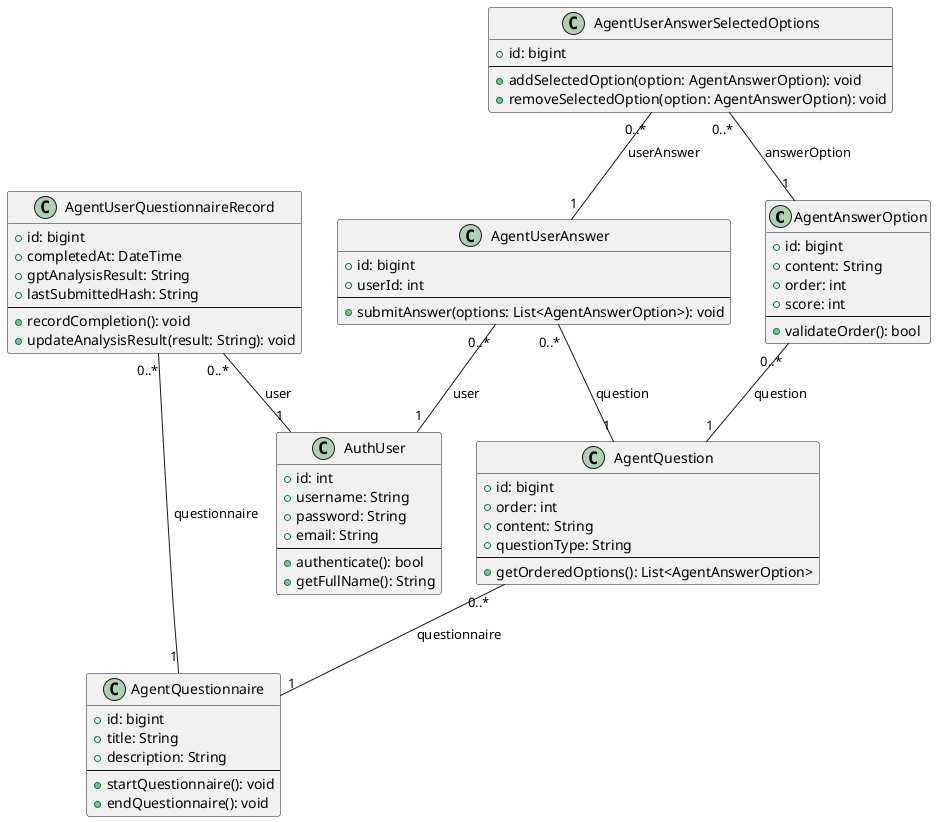 @startuml

class AgentAnswerOption {
  +id: bigint
  +content: String
  +order: int
  +score: int
  --
  +validateOrder(): bool
}

class AgentQuestion {
  +id: bigint
  +order: int
  +content: String
  +questionType: String
  --
  +getOrderedOptions(): List<AgentAnswerOption>
}

class AgentQuestionnaire {
  +id: bigint
  +title: String
  +description: String
  --
  +startQuestionnaire(): void
  +endQuestionnaire(): void
}

class AgentUserAnswer {
  +id: bigint
  +userId: int
  --
  +submitAnswer(options: List<AgentAnswerOption>): void
}

class AgentUserAnswerSelectedOptions {
  +id: bigint
  --
  +addSelectedOption(option: AgentAnswerOption): void
  +removeSelectedOption(option: AgentAnswerOption): void
}

class AgentUserQuestionnaireRecord {
  +id: bigint
  +completedAt: DateTime
  +gptAnalysisResult: String
  +lastSubmittedHash: String
  --
  +recordCompletion(): void
  +updateAnalysisResult(result: String): void
}

class AuthUser {
  +id: int
  +username: String
  +password: String
  +email: String
  --
  +authenticate(): bool
  +getFullName(): String
}

' Relations
AgentAnswerOption "0..*" -- "1" AgentQuestion : question
AgentQuestion "0..*" -- "1" AgentQuestionnaire : questionnaire
AgentUserAnswer "0..*" -- "1" AgentQuestion : question
AgentUserAnswer "0..*" -- "1" AuthUser : user
AgentUserAnswerSelectedOptions "0..*" -- "1" AgentUserAnswer : userAnswer
AgentUserAnswerSelectedOptions "0..*" -- "1" AgentAnswerOption : answerOption
AgentUserQuestionnaireRecord "0..*" -- "1" AgentQuestionnaire : questionnaire
AgentUserQuestionnaireRecord "0..*" -- "1" AuthUser : user

@enduml
